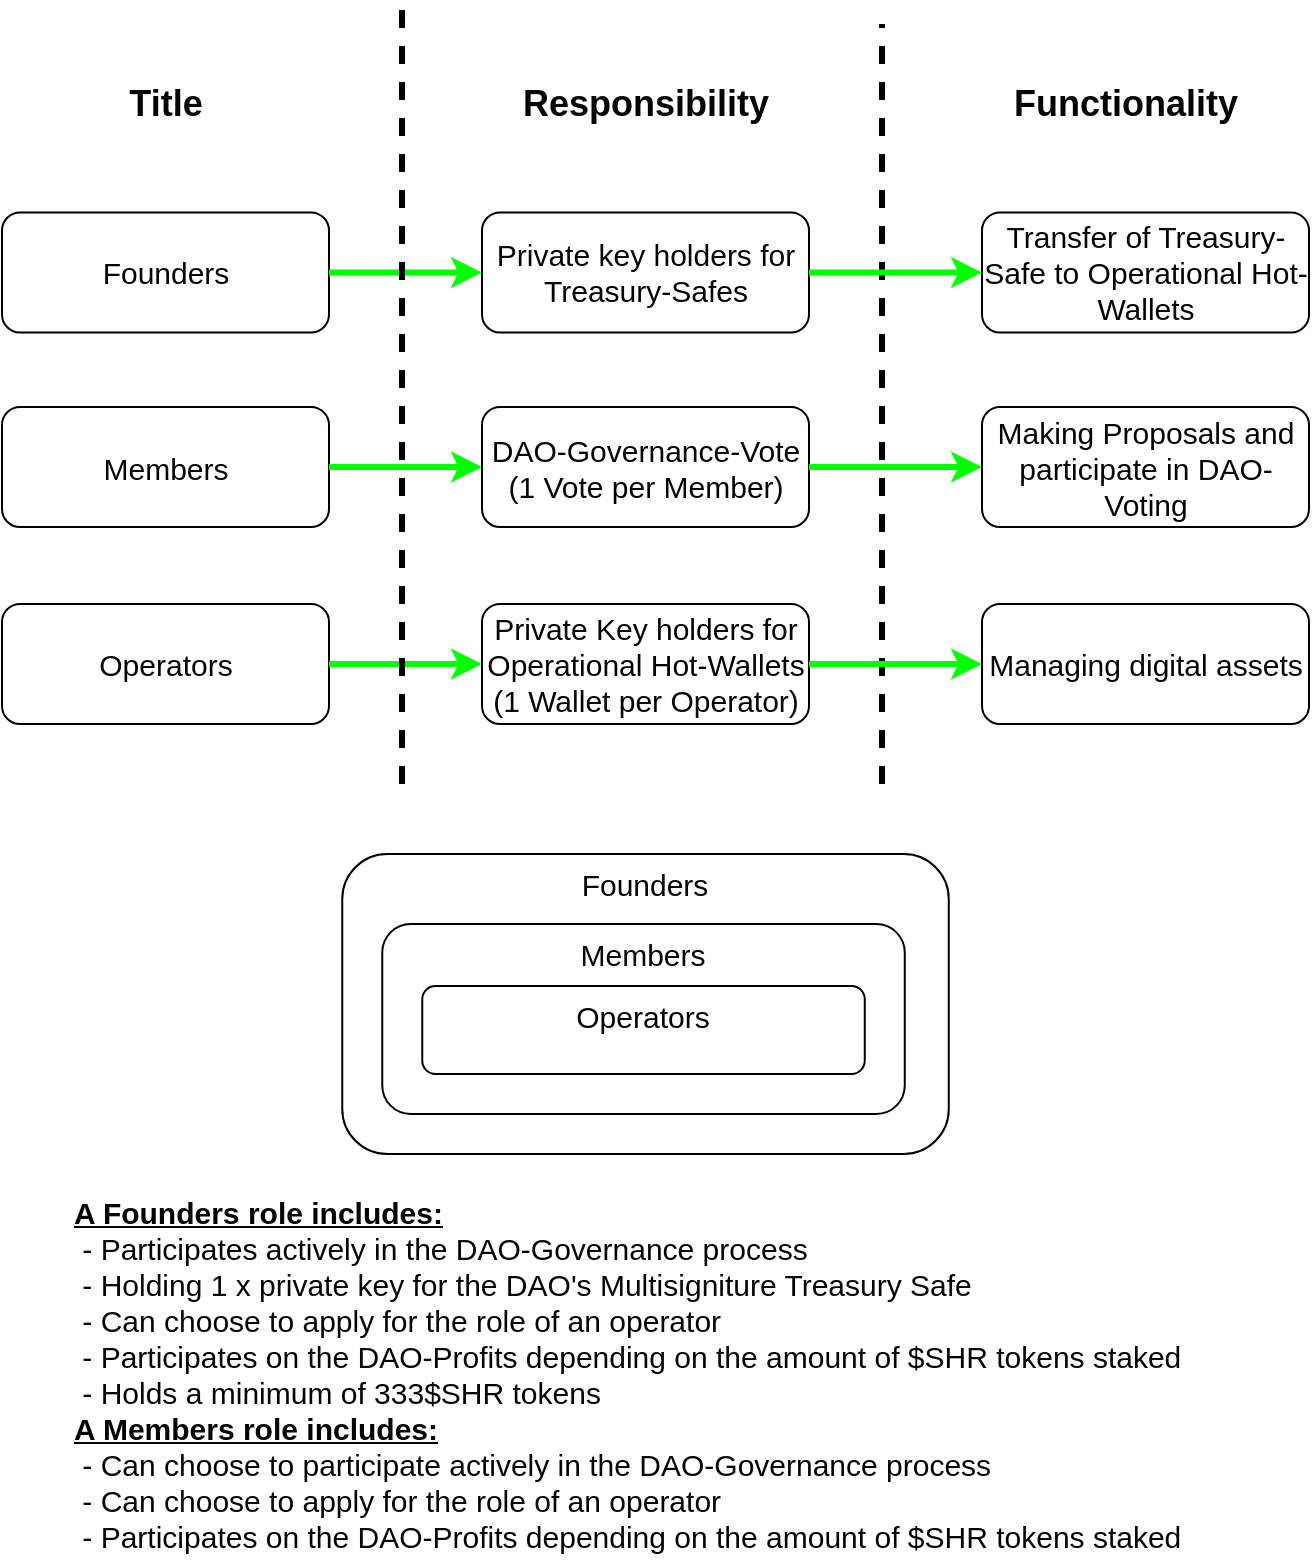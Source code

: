 <mxfile version="21.1.2" type="device">
  <diagram name="Seite-1" id="reXOlka0RR7HOdJJbHTf">
    <mxGraphModel dx="1863" dy="614" grid="1" gridSize="10" guides="1" tooltips="1" connect="1" arrows="1" fold="1" page="1" pageScale="1" pageWidth="827" pageHeight="1169" math="0" shadow="0">
      <root>
        <mxCell id="0" />
        <mxCell id="1" parent="0" />
        <mxCell id="ksUGWsf0ZPR4c5a9Apki-43" value="Founders" style="rounded=1;whiteSpace=wrap;html=1;fontSize=15;fontColor=#050505;" parent="1" vertex="1">
          <mxGeometry x="-760" y="114.25" width="163.5" height="60" as="geometry" />
        </mxCell>
        <mxCell id="KiQA6DTXlfgcgyToCCJ0-1" value="Members" style="rounded=1;whiteSpace=wrap;html=1;fontSize=15;fontColor=#050505;" parent="1" vertex="1">
          <mxGeometry x="-760" y="211.5" width="163.5" height="60" as="geometry" />
        </mxCell>
        <mxCell id="KiQA6DTXlfgcgyToCCJ0-2" value="Operators" style="rounded=1;whiteSpace=wrap;html=1;fontSize=15;fontColor=#050505;" parent="1" vertex="1">
          <mxGeometry x="-760" y="310" width="163.5" height="60" as="geometry" />
        </mxCell>
        <mxCell id="KiQA6DTXlfgcgyToCCJ0-5" value="Private key holders for Treasury-Safes" style="rounded=1;whiteSpace=wrap;html=1;fontSize=15;fontColor=#050505;" parent="1" vertex="1">
          <mxGeometry x="-520" y="114.25" width="163.5" height="60" as="geometry" />
        </mxCell>
        <mxCell id="KiQA6DTXlfgcgyToCCJ0-6" value="DAO-Governance-Vote (1 Vote per Member)" style="rounded=1;whiteSpace=wrap;html=1;fontSize=15;fontColor=#050505;" parent="1" vertex="1">
          <mxGeometry x="-520" y="211.5" width="163.5" height="60" as="geometry" />
        </mxCell>
        <mxCell id="KiQA6DTXlfgcgyToCCJ0-7" value="Private Key holders for Operational Hot-Wallets (1 Wallet per Operator)" style="rounded=1;whiteSpace=wrap;html=1;fontSize=15;fontColor=#050505;" parent="1" vertex="1">
          <mxGeometry x="-520" y="310" width="163.5" height="60" as="geometry" />
        </mxCell>
        <mxCell id="KiQA6DTXlfgcgyToCCJ0-8" value="" style="endArrow=classic;startArrow=none;html=1;rounded=0;entryX=0;entryY=0.5;entryDx=0;entryDy=0;exitX=1;exitY=0.5;exitDx=0;exitDy=0;fontColor=#050505;strokeColor=#00FF00;strokeWidth=3;startFill=0;fontSize=15;" parent="1" source="KiQA6DTXlfgcgyToCCJ0-2" target="KiQA6DTXlfgcgyToCCJ0-7" edge="1">
          <mxGeometry width="50" height="50" relative="1" as="geometry">
            <mxPoint x="346.75" y="184.25" as="sourcePoint" />
            <mxPoint x="333.5" y="281.5" as="targetPoint" />
          </mxGeometry>
        </mxCell>
        <mxCell id="KiQA6DTXlfgcgyToCCJ0-10" value="" style="endArrow=classic;startArrow=none;html=1;rounded=0;entryX=0;entryY=0.5;entryDx=0;entryDy=0;exitX=1;exitY=0.5;exitDx=0;exitDy=0;fontColor=#050505;strokeColor=#00FF00;strokeWidth=3;startFill=0;fontSize=15;" parent="1" source="KiQA6DTXlfgcgyToCCJ0-1" target="KiQA6DTXlfgcgyToCCJ0-6" edge="1">
          <mxGeometry width="50" height="50" relative="1" as="geometry">
            <mxPoint x="356.75" y="194.25" as="sourcePoint" />
            <mxPoint x="343.5" y="291.5" as="targetPoint" />
          </mxGeometry>
        </mxCell>
        <mxCell id="KiQA6DTXlfgcgyToCCJ0-12" value="" style="endArrow=classic;startArrow=none;html=1;rounded=0;entryX=0;entryY=0.5;entryDx=0;entryDy=0;exitX=1;exitY=0.5;exitDx=0;exitDy=0;fontColor=#050505;strokeColor=#00FF00;strokeWidth=3;startFill=0;fontSize=15;" parent="1" source="ksUGWsf0ZPR4c5a9Apki-43" target="KiQA6DTXlfgcgyToCCJ0-5" edge="1">
          <mxGeometry width="50" height="50" relative="1" as="geometry">
            <mxPoint x="366.75" y="204.25" as="sourcePoint" />
            <mxPoint x="353.5" y="301.5" as="targetPoint" />
          </mxGeometry>
        </mxCell>
        <mxCell id="KiQA6DTXlfgcgyToCCJ0-17" value="" style="endArrow=none;dashed=1;html=1;rounded=0;fontSize=14;strokeWidth=3;" parent="1" edge="1">
          <mxGeometry width="50" height="50" relative="1" as="geometry">
            <mxPoint x="-560" y="400" as="sourcePoint" />
            <mxPoint x="-560" y="10" as="targetPoint" />
          </mxGeometry>
        </mxCell>
        <mxCell id="KiQA6DTXlfgcgyToCCJ0-18" value="" style="endArrow=none;dashed=1;html=1;rounded=0;strokeWidth=3;" parent="1" edge="1">
          <mxGeometry width="50" height="50" relative="1" as="geometry">
            <mxPoint x="-320" y="400" as="sourcePoint" />
            <mxPoint x="-320" y="20.0" as="targetPoint" />
          </mxGeometry>
        </mxCell>
        <mxCell id="KiQA6DTXlfgcgyToCCJ0-20" value="Title" style="rounded=1;whiteSpace=wrap;html=1;fontSize=18;fontColor=#050505;strokeColor=none;fontStyle=1" parent="1" vertex="1">
          <mxGeometry x="-760" y="30" width="163.5" height="60" as="geometry" />
        </mxCell>
        <mxCell id="KiQA6DTXlfgcgyToCCJ0-21" value="Responsibility" style="rounded=1;whiteSpace=wrap;html=1;fontSize=18;fontColor=#050505;strokeColor=none;fontStyle=1" parent="1" vertex="1">
          <mxGeometry x="-520" y="30" width="163.5" height="60" as="geometry" />
        </mxCell>
        <mxCell id="KiQA6DTXlfgcgyToCCJ0-22" value="Functionality" style="rounded=1;whiteSpace=wrap;html=1;fontSize=18;fontColor=#050505;strokeColor=none;fontStyle=1" parent="1" vertex="1">
          <mxGeometry x="-280" y="30" width="163.5" height="60" as="geometry" />
        </mxCell>
        <mxCell id="KiQA6DTXlfgcgyToCCJ0-23" value="Transfer of Treasury-Safe to Operational Hot-Wallets" style="rounded=1;whiteSpace=wrap;html=1;fontSize=15;fontColor=#050505;" parent="1" vertex="1">
          <mxGeometry x="-270" y="114.25" width="163.5" height="60" as="geometry" />
        </mxCell>
        <mxCell id="KiQA6DTXlfgcgyToCCJ0-24" value="Making Proposals and participate in DAO-Voting" style="rounded=1;whiteSpace=wrap;html=1;fontSize=15;fontColor=#050505;" parent="1" vertex="1">
          <mxGeometry x="-270" y="211.5" width="163.5" height="60" as="geometry" />
        </mxCell>
        <mxCell id="KiQA6DTXlfgcgyToCCJ0-25" value="Managing digital assets" style="rounded=1;whiteSpace=wrap;html=1;fontSize=15;fontColor=#050505;" parent="1" vertex="1">
          <mxGeometry x="-270" y="310" width="163.5" height="60" as="geometry" />
        </mxCell>
        <mxCell id="KiQA6DTXlfgcgyToCCJ0-27" value="" style="endArrow=classic;startArrow=none;html=1;rounded=0;entryX=0;entryY=0.5;entryDx=0;entryDy=0;exitX=1;exitY=0.5;exitDx=0;exitDy=0;fontColor=#050505;strokeColor=#00FF00;strokeWidth=3;startFill=0;fontSize=15;" parent="1" source="KiQA6DTXlfgcgyToCCJ0-5" target="KiQA6DTXlfgcgyToCCJ0-23" edge="1">
          <mxGeometry width="50" height="50" relative="1" as="geometry">
            <mxPoint x="-586.5" y="154.25" as="sourcePoint" />
            <mxPoint x="-510" y="154.25" as="targetPoint" />
          </mxGeometry>
        </mxCell>
        <mxCell id="KiQA6DTXlfgcgyToCCJ0-28" value="" style="endArrow=classic;startArrow=none;html=1;rounded=0;entryX=0;entryY=0.5;entryDx=0;entryDy=0;exitX=1;exitY=0.5;exitDx=0;exitDy=0;fontColor=#050505;strokeColor=#00FF00;strokeWidth=3;startFill=0;fontSize=15;" parent="1" source="KiQA6DTXlfgcgyToCCJ0-6" target="KiQA6DTXlfgcgyToCCJ0-24" edge="1">
          <mxGeometry width="50" height="50" relative="1" as="geometry">
            <mxPoint x="-346.5" y="154.25" as="sourcePoint" />
            <mxPoint x="-260" y="154.25" as="targetPoint" />
          </mxGeometry>
        </mxCell>
        <mxCell id="KiQA6DTXlfgcgyToCCJ0-29" value="" style="endArrow=classic;startArrow=none;html=1;rounded=0;entryX=0;entryY=0.5;entryDx=0;entryDy=0;exitX=1;exitY=0.5;exitDx=0;exitDy=0;fontColor=#050505;strokeColor=#00FF00;strokeWidth=3;startFill=0;fontSize=15;" parent="1" source="KiQA6DTXlfgcgyToCCJ0-7" target="KiQA6DTXlfgcgyToCCJ0-25" edge="1">
          <mxGeometry width="50" height="50" relative="1" as="geometry">
            <mxPoint x="-336.5" y="164.25" as="sourcePoint" />
            <mxPoint x="-250" y="164.25" as="targetPoint" />
          </mxGeometry>
        </mxCell>
        <mxCell id="nyJYS6C_ZesuoSunC2Vm-1" value="Founders" style="rounded=1;whiteSpace=wrap;html=1;fontSize=15;fontColor=#050505;verticalAlign=top;" parent="1" vertex="1">
          <mxGeometry x="-589.87" y="435" width="303.25" height="150" as="geometry" />
        </mxCell>
        <mxCell id="nyJYS6C_ZesuoSunC2Vm-2" value="Members" style="rounded=1;whiteSpace=wrap;html=1;fontSize=15;fontColor=#050505;verticalAlign=top;" parent="1" vertex="1">
          <mxGeometry x="-569.87" y="470" width="261.25" height="95" as="geometry" />
        </mxCell>
        <mxCell id="nyJYS6C_ZesuoSunC2Vm-3" value="Operators" style="rounded=1;whiteSpace=wrap;html=1;fontSize=15;fontColor=#050505;verticalAlign=top;" parent="1" vertex="1">
          <mxGeometry x="-549.87" y="501" width="221.25" height="44" as="geometry" />
        </mxCell>
        <mxCell id="nyJYS6C_ZesuoSunC2Vm-5" value="&lt;b&gt;&lt;u&gt;&lt;span style=&quot;background-color: initial;&quot;&gt;A Founders role includes:&lt;/span&gt;&lt;br&gt;&lt;/u&gt;&lt;/b&gt;&lt;div style=&quot;&quot;&gt;&lt;span style=&quot;background-color: initial;&quot;&gt;&lt;span style=&quot;white-space: pre;&quot;&gt;	&lt;/span&gt;- Participates actively in the DAO-Governance process&lt;br&gt;&lt;/span&gt;&lt;/div&gt;&lt;div style=&quot;&quot;&gt;&lt;span style=&quot;background-color: initial;&quot;&gt;&lt;span style=&quot;white-space: pre;&quot;&gt;	&lt;/span&gt;- Holding 1 x private key for the DAO&#39;s Multisigniture Treasury Safe&lt;br&gt;&lt;/span&gt;&lt;/div&gt;&lt;div style=&quot;&quot;&gt;&lt;span style=&quot;background-color: initial;&quot;&gt;&lt;span style=&quot;white-space: pre;&quot;&gt;	&lt;/span&gt;- Can choose to apply for the role of an operator&lt;br&gt;&lt;/span&gt;&lt;/div&gt;&lt;div style=&quot;&quot;&gt;&lt;span style=&quot;background-color: initial;&quot;&gt;&lt;span style=&quot;white-space: pre;&quot;&gt;	&lt;/span&gt;- Participates on the DAO-Profits depending on the amount of $SHR tokens staked&lt;br&gt;&lt;/span&gt;&lt;/div&gt;&lt;div style=&quot;&quot;&gt;&lt;span style=&quot;background-color: initial;&quot;&gt;&lt;span style=&quot;white-space: pre;&quot;&gt;	&lt;/span&gt;- Holds a minimum of 333$SHR tokens&lt;br&gt;&lt;/span&gt;&lt;/div&gt;&lt;div style=&quot;&quot;&gt;&lt;span style=&quot;background-color: initial;&quot;&gt;&lt;b&gt;&lt;u&gt;A Members role includes:&lt;/u&gt;&lt;/b&gt;&lt;/span&gt;&lt;/div&gt;&lt;div style=&quot;&quot;&gt;&lt;span style=&quot;background-color: initial;&quot;&gt;&lt;span style=&quot;white-space: pre;&quot;&gt;	&lt;/span&gt;- Can choose to participate actively in the DAO-Governance process&lt;br&gt;&lt;/span&gt;&lt;/div&gt;&lt;div style=&quot;&quot;&gt;&lt;span style=&quot;background-color: initial;&quot;&gt;&lt;span style=&quot;white-space: pre;&quot;&gt;	&lt;/span&gt;- Can choose to apply for the role of an operator&lt;/span&gt;&lt;/div&gt;&lt;div style=&quot;&quot;&gt;&lt;span style=&quot;background-color: initial;&quot;&gt;&lt;span style=&quot;white-space: pre;&quot;&gt;	&lt;/span&gt;- Participates on the DAO-Profits depending on the amount of $SHR tokens staked&lt;br&gt;&lt;/span&gt;&lt;/div&gt;" style="rounded=1;whiteSpace=wrap;html=1;fontSize=15;fontColor=#050505;align=left;strokeColor=none;" parent="1" vertex="1">
          <mxGeometry x="-726.25" y="600" width="609.75" height="190" as="geometry" />
        </mxCell>
      </root>
    </mxGraphModel>
  </diagram>
</mxfile>
